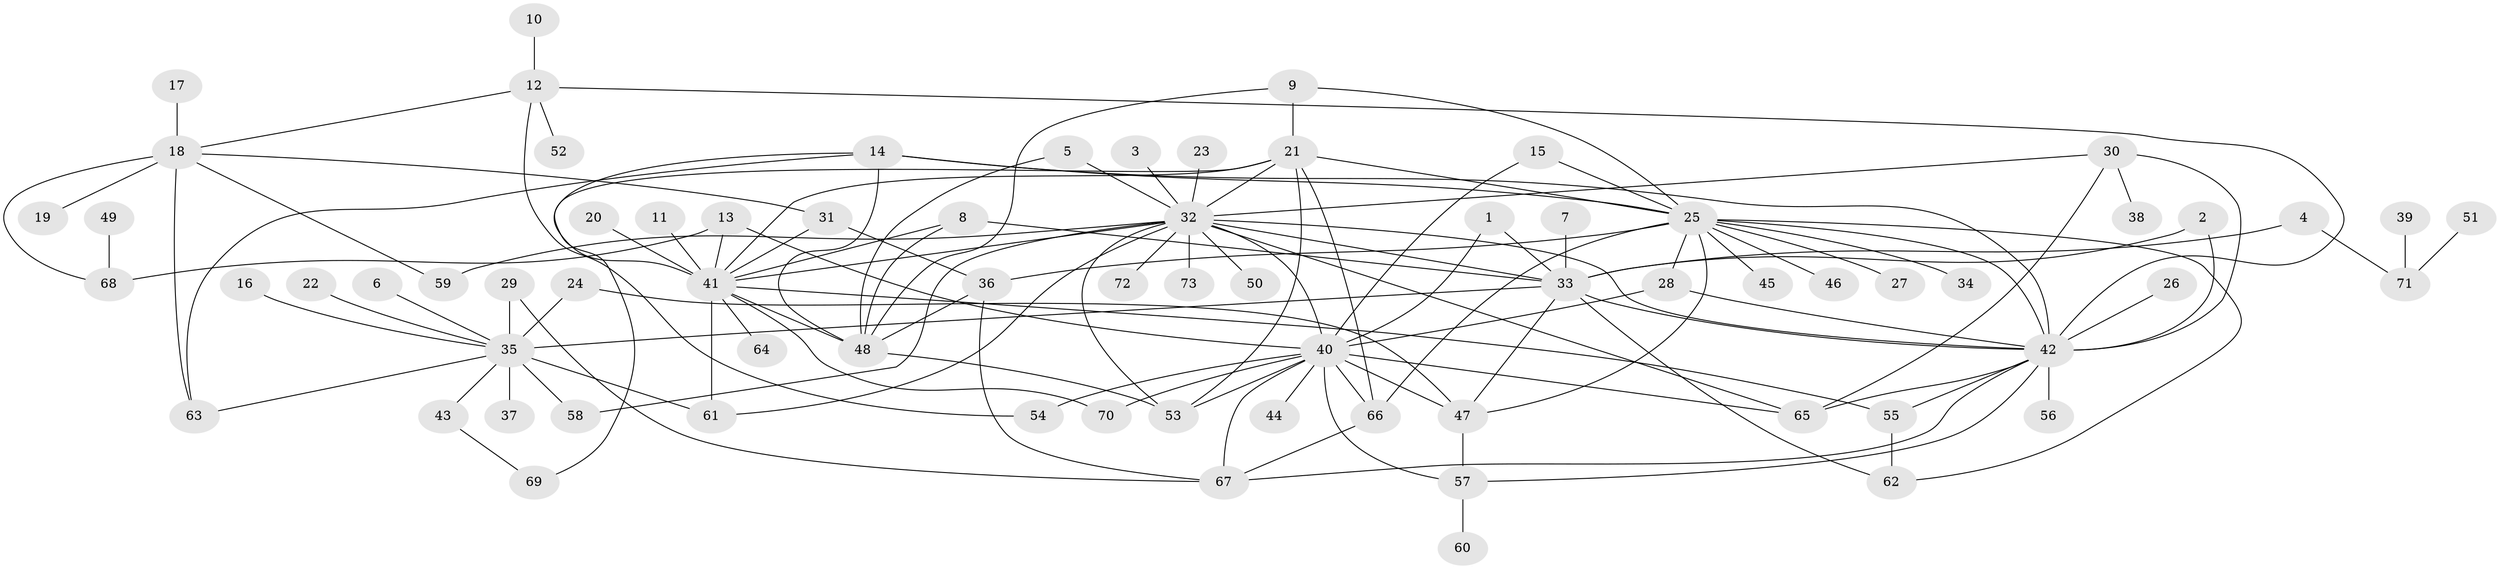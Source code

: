 // original degree distribution, {12: 0.00684931506849315, 18: 0.00684931506849315, 21: 0.00684931506849315, 2: 0.23972602739726026, 1: 0.4520547945205479, 8: 0.0136986301369863, 16: 0.0136986301369863, 13: 0.00684931506849315, 4: 0.07534246575342465, 9: 0.00684931506849315, 19: 0.00684931506849315, 6: 0.0136986301369863, 5: 0.0273972602739726, 3: 0.11643835616438356, 7: 0.00684931506849315}
// Generated by graph-tools (version 1.1) at 2025/36/03/04/25 23:36:58]
// undirected, 73 vertices, 123 edges
graph export_dot {
  node [color=gray90,style=filled];
  1;
  2;
  3;
  4;
  5;
  6;
  7;
  8;
  9;
  10;
  11;
  12;
  13;
  14;
  15;
  16;
  17;
  18;
  19;
  20;
  21;
  22;
  23;
  24;
  25;
  26;
  27;
  28;
  29;
  30;
  31;
  32;
  33;
  34;
  35;
  36;
  37;
  38;
  39;
  40;
  41;
  42;
  43;
  44;
  45;
  46;
  47;
  48;
  49;
  50;
  51;
  52;
  53;
  54;
  55;
  56;
  57;
  58;
  59;
  60;
  61;
  62;
  63;
  64;
  65;
  66;
  67;
  68;
  69;
  70;
  71;
  72;
  73;
  1 -- 33 [weight=1.0];
  1 -- 40 [weight=1.0];
  2 -- 33 [weight=1.0];
  2 -- 42 [weight=1.0];
  3 -- 32 [weight=1.0];
  4 -- 33 [weight=1.0];
  4 -- 71 [weight=1.0];
  5 -- 32 [weight=1.0];
  5 -- 48 [weight=1.0];
  6 -- 35 [weight=1.0];
  7 -- 33 [weight=1.0];
  8 -- 33 [weight=1.0];
  8 -- 41 [weight=1.0];
  8 -- 48 [weight=1.0];
  9 -- 21 [weight=1.0];
  9 -- 25 [weight=1.0];
  9 -- 48 [weight=1.0];
  10 -- 12 [weight=1.0];
  11 -- 41 [weight=1.0];
  12 -- 18 [weight=1.0];
  12 -- 42 [weight=1.0];
  12 -- 52 [weight=1.0];
  12 -- 54 [weight=1.0];
  13 -- 40 [weight=1.0];
  13 -- 41 [weight=1.0];
  13 -- 68 [weight=1.0];
  14 -- 25 [weight=1.0];
  14 -- 41 [weight=1.0];
  14 -- 42 [weight=1.0];
  14 -- 48 [weight=1.0];
  14 -- 63 [weight=1.0];
  15 -- 25 [weight=1.0];
  15 -- 40 [weight=1.0];
  16 -- 35 [weight=1.0];
  17 -- 18 [weight=1.0];
  18 -- 19 [weight=1.0];
  18 -- 31 [weight=1.0];
  18 -- 59 [weight=1.0];
  18 -- 63 [weight=1.0];
  18 -- 68 [weight=1.0];
  20 -- 41 [weight=1.0];
  21 -- 25 [weight=1.0];
  21 -- 32 [weight=1.0];
  21 -- 41 [weight=1.0];
  21 -- 53 [weight=1.0];
  21 -- 66 [weight=1.0];
  21 -- 69 [weight=1.0];
  22 -- 35 [weight=1.0];
  23 -- 32 [weight=1.0];
  24 -- 35 [weight=1.0];
  24 -- 47 [weight=1.0];
  25 -- 27 [weight=1.0];
  25 -- 28 [weight=1.0];
  25 -- 34 [weight=1.0];
  25 -- 36 [weight=1.0];
  25 -- 42 [weight=1.0];
  25 -- 45 [weight=1.0];
  25 -- 46 [weight=1.0];
  25 -- 47 [weight=1.0];
  25 -- 62 [weight=1.0];
  25 -- 66 [weight=1.0];
  26 -- 42 [weight=1.0];
  28 -- 40 [weight=1.0];
  28 -- 42 [weight=1.0];
  29 -- 35 [weight=1.0];
  29 -- 67 [weight=1.0];
  30 -- 32 [weight=1.0];
  30 -- 38 [weight=1.0];
  30 -- 42 [weight=1.0];
  30 -- 65 [weight=1.0];
  31 -- 36 [weight=1.0];
  31 -- 41 [weight=1.0];
  32 -- 33 [weight=1.0];
  32 -- 40 [weight=1.0];
  32 -- 41 [weight=2.0];
  32 -- 42 [weight=1.0];
  32 -- 50 [weight=1.0];
  32 -- 53 [weight=1.0];
  32 -- 58 [weight=1.0];
  32 -- 59 [weight=1.0];
  32 -- 61 [weight=1.0];
  32 -- 65 [weight=2.0];
  32 -- 72 [weight=1.0];
  32 -- 73 [weight=1.0];
  33 -- 35 [weight=1.0];
  33 -- 42 [weight=1.0];
  33 -- 47 [weight=1.0];
  33 -- 62 [weight=1.0];
  35 -- 37 [weight=1.0];
  35 -- 43 [weight=1.0];
  35 -- 58 [weight=1.0];
  35 -- 61 [weight=1.0];
  35 -- 63 [weight=1.0];
  36 -- 48 [weight=1.0];
  36 -- 67 [weight=1.0];
  39 -- 71 [weight=1.0];
  40 -- 44 [weight=1.0];
  40 -- 47 [weight=1.0];
  40 -- 53 [weight=1.0];
  40 -- 54 [weight=1.0];
  40 -- 57 [weight=1.0];
  40 -- 65 [weight=1.0];
  40 -- 66 [weight=2.0];
  40 -- 67 [weight=1.0];
  40 -- 70 [weight=1.0];
  41 -- 48 [weight=1.0];
  41 -- 55 [weight=1.0];
  41 -- 61 [weight=2.0];
  41 -- 64 [weight=1.0];
  41 -- 70 [weight=1.0];
  42 -- 55 [weight=1.0];
  42 -- 56 [weight=1.0];
  42 -- 57 [weight=1.0];
  42 -- 65 [weight=1.0];
  42 -- 67 [weight=1.0];
  43 -- 69 [weight=1.0];
  47 -- 57 [weight=1.0];
  48 -- 53 [weight=1.0];
  49 -- 68 [weight=1.0];
  51 -- 71 [weight=1.0];
  55 -- 62 [weight=1.0];
  57 -- 60 [weight=1.0];
  66 -- 67 [weight=1.0];
}
